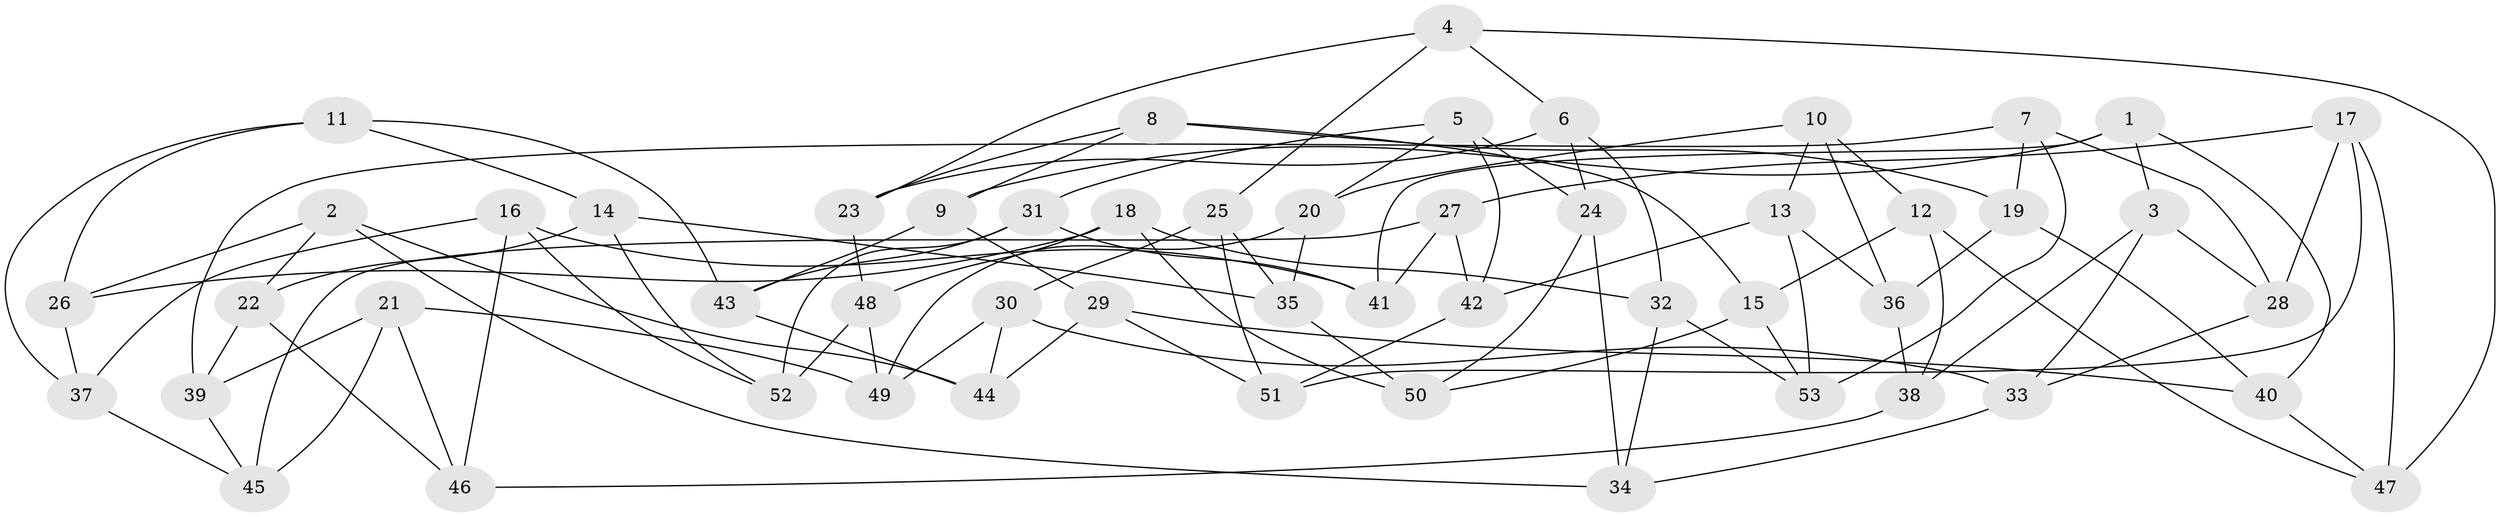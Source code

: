 // Generated by graph-tools (version 1.1) at 2025/03/03/09/25 03:03:07]
// undirected, 53 vertices, 106 edges
graph export_dot {
graph [start="1"]
  node [color=gray90,style=filled];
  1;
  2;
  3;
  4;
  5;
  6;
  7;
  8;
  9;
  10;
  11;
  12;
  13;
  14;
  15;
  16;
  17;
  18;
  19;
  20;
  21;
  22;
  23;
  24;
  25;
  26;
  27;
  28;
  29;
  30;
  31;
  32;
  33;
  34;
  35;
  36;
  37;
  38;
  39;
  40;
  41;
  42;
  43;
  44;
  45;
  46;
  47;
  48;
  49;
  50;
  51;
  52;
  53;
  1 -- 41;
  1 -- 40;
  1 -- 3;
  1 -- 9;
  2 -- 26;
  2 -- 44;
  2 -- 34;
  2 -- 22;
  3 -- 38;
  3 -- 33;
  3 -- 28;
  4 -- 6;
  4 -- 25;
  4 -- 47;
  4 -- 23;
  5 -- 20;
  5 -- 31;
  5 -- 42;
  5 -- 24;
  6 -- 23;
  6 -- 32;
  6 -- 24;
  7 -- 53;
  7 -- 39;
  7 -- 19;
  7 -- 28;
  8 -- 19;
  8 -- 23;
  8 -- 15;
  8 -- 9;
  9 -- 43;
  9 -- 29;
  10 -- 13;
  10 -- 12;
  10 -- 20;
  10 -- 36;
  11 -- 43;
  11 -- 37;
  11 -- 14;
  11 -- 26;
  12 -- 15;
  12 -- 47;
  12 -- 38;
  13 -- 42;
  13 -- 36;
  13 -- 53;
  14 -- 35;
  14 -- 52;
  14 -- 22;
  15 -- 50;
  15 -- 53;
  16 -- 37;
  16 -- 52;
  16 -- 41;
  16 -- 46;
  17 -- 27;
  17 -- 51;
  17 -- 47;
  17 -- 28;
  18 -- 50;
  18 -- 26;
  18 -- 48;
  18 -- 32;
  19 -- 40;
  19 -- 36;
  20 -- 35;
  20 -- 49;
  21 -- 45;
  21 -- 46;
  21 -- 39;
  21 -- 49;
  22 -- 39;
  22 -- 46;
  23 -- 48;
  24 -- 34;
  24 -- 50;
  25 -- 35;
  25 -- 51;
  25 -- 30;
  26 -- 37;
  27 -- 41;
  27 -- 42;
  27 -- 45;
  28 -- 33;
  29 -- 44;
  29 -- 40;
  29 -- 51;
  30 -- 44;
  30 -- 33;
  30 -- 49;
  31 -- 52;
  31 -- 43;
  31 -- 41;
  32 -- 53;
  32 -- 34;
  33 -- 34;
  35 -- 50;
  36 -- 38;
  37 -- 45;
  38 -- 46;
  39 -- 45;
  40 -- 47;
  42 -- 51;
  43 -- 44;
  48 -- 49;
  48 -- 52;
}
